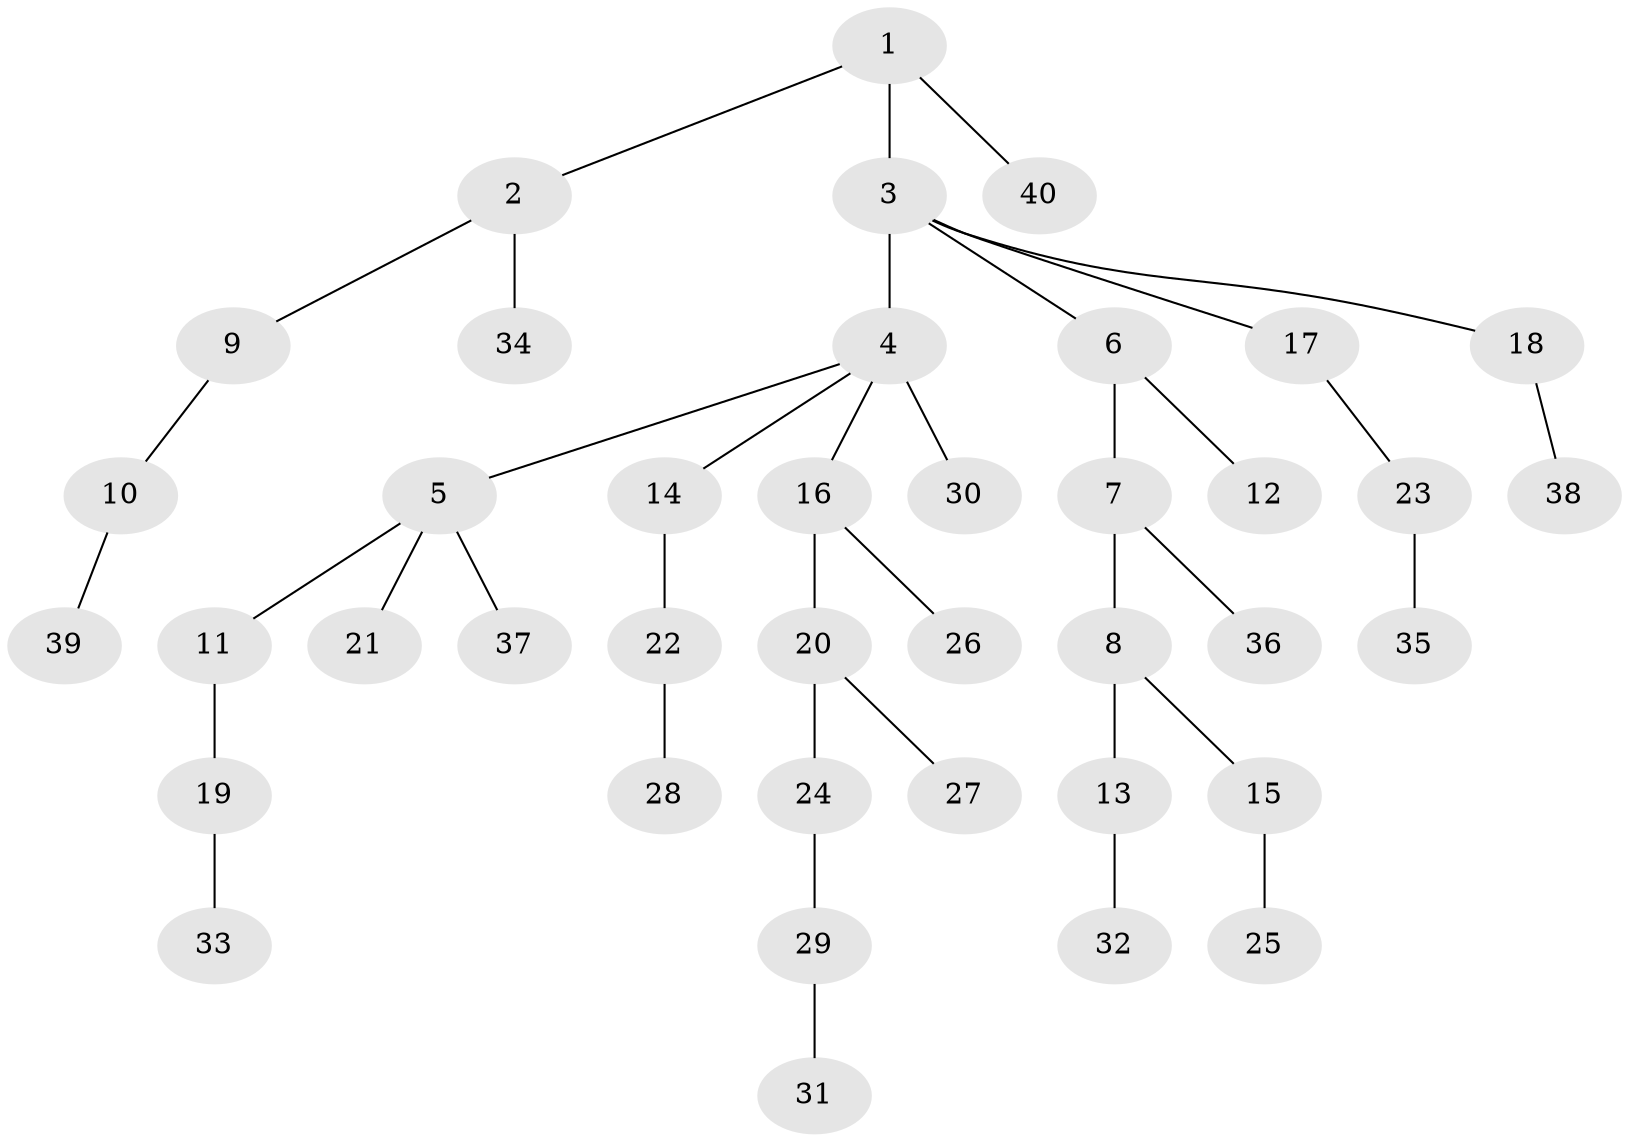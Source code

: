 // original degree distribution, {4: 0.0821917808219178, 8: 0.0136986301369863, 1: 0.5616438356164384, 5: 0.0547945205479452, 3: 0.1232876712328767, 2: 0.1643835616438356}
// Generated by graph-tools (version 1.1) at 2025/37/03/09/25 02:37:08]
// undirected, 40 vertices, 39 edges
graph export_dot {
graph [start="1"]
  node [color=gray90,style=filled];
  1;
  2;
  3;
  4;
  5;
  6;
  7;
  8;
  9;
  10;
  11;
  12;
  13;
  14;
  15;
  16;
  17;
  18;
  19;
  20;
  21;
  22;
  23;
  24;
  25;
  26;
  27;
  28;
  29;
  30;
  31;
  32;
  33;
  34;
  35;
  36;
  37;
  38;
  39;
  40;
  1 -- 2 [weight=1.0];
  1 -- 3 [weight=1.0];
  1 -- 40 [weight=1.0];
  2 -- 9 [weight=1.0];
  2 -- 34 [weight=1.0];
  3 -- 4 [weight=3.0];
  3 -- 6 [weight=1.0];
  3 -- 17 [weight=1.0];
  3 -- 18 [weight=1.0];
  4 -- 5 [weight=1.0];
  4 -- 14 [weight=1.0];
  4 -- 16 [weight=1.0];
  4 -- 30 [weight=1.0];
  5 -- 11 [weight=1.0];
  5 -- 21 [weight=1.0];
  5 -- 37 [weight=1.0];
  6 -- 7 [weight=1.0];
  6 -- 12 [weight=1.0];
  7 -- 8 [weight=1.0];
  7 -- 36 [weight=1.0];
  8 -- 13 [weight=2.0];
  8 -- 15 [weight=1.0];
  9 -- 10 [weight=1.0];
  10 -- 39 [weight=1.0];
  11 -- 19 [weight=1.0];
  13 -- 32 [weight=1.0];
  14 -- 22 [weight=1.0];
  15 -- 25 [weight=1.0];
  16 -- 20 [weight=1.0];
  16 -- 26 [weight=1.0];
  17 -- 23 [weight=1.0];
  18 -- 38 [weight=1.0];
  19 -- 33 [weight=1.0];
  20 -- 24 [weight=2.0];
  20 -- 27 [weight=1.0];
  22 -- 28 [weight=1.0];
  23 -- 35 [weight=2.0];
  24 -- 29 [weight=1.0];
  29 -- 31 [weight=1.0];
}
